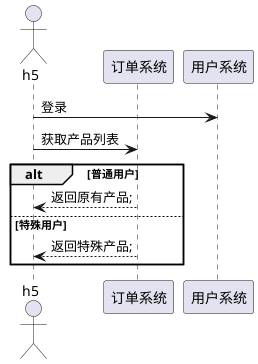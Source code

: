 @startuml

actor h5
participant 订单系统
participant 用户系统

h5 -> 用户系统: 登录
h5 -> 订单系统: 获取产品列表
alt 普通用户
  订单系统 --> h5:返回原有产品;
else 特殊用户
  订单系统 --> h5:返回特殊产品;
end


@enduml